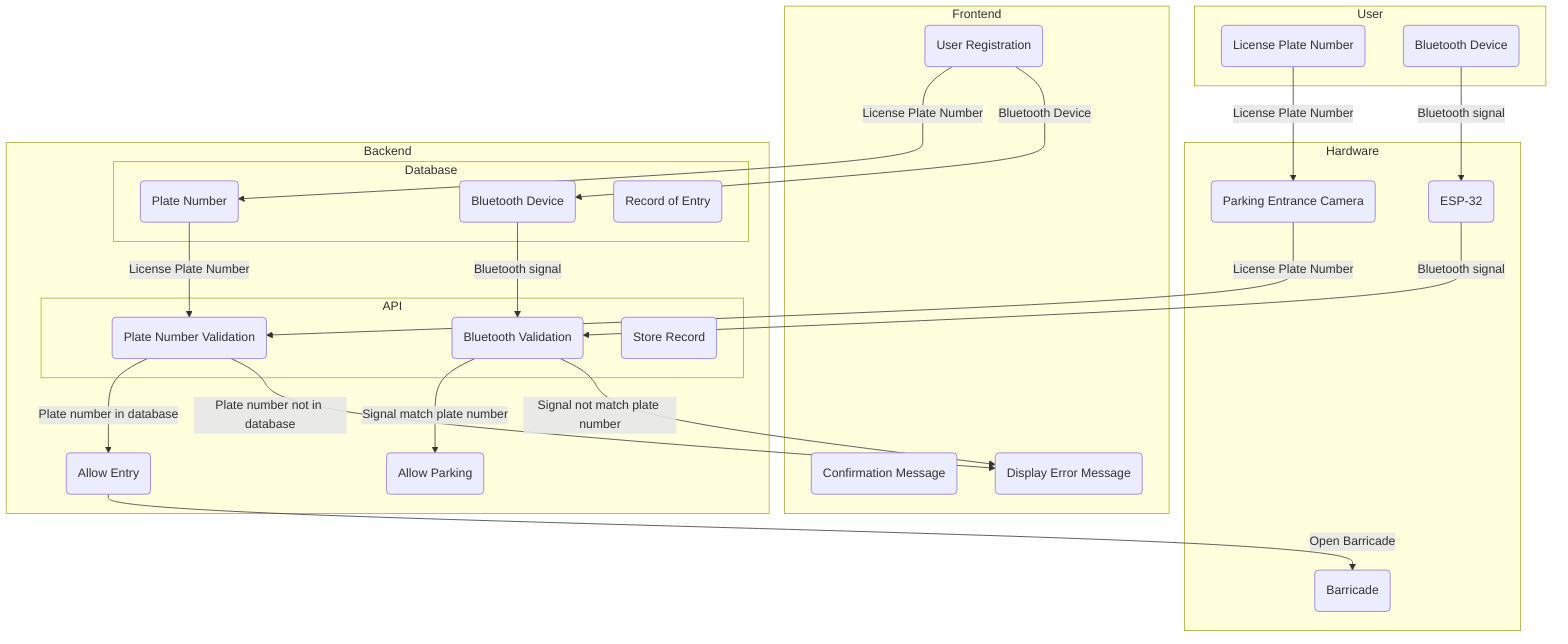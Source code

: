graph TD;
    subgraph Hardware
        A(Parking Entrance Camera)
        B(Barricade)
        C(ESP-32)
    end
    subgraph Frontend
        E(Confirmation Message)
        F(Display Error Message)
        D(User Registration)
    end
    subgraph Backend
        subgraph Database
            G(Plate Number)
            H(Bluetooth Device)
            I(Record of Entry)
        end
        subgraph API
            J(Plate Number Validation)
            K(Bluetooth Validation)
            L(Store Record)
        end
        M(Allow Parking)
        O(Allow Entry)
    end
    subgraph User
        Q(License Plate Number)
        R(Bluetooth Device)
    end

    D -->|License Plate Number| G
    D -->|Bluetooth Device| H
    Q -->|License Plate Number| A
    A -->|License Plate Number| J
    G -->|License Plate Number| J
    J -->|Plate number in database| O
    O -->|Open Barricade| B
    J -->|Plate number not in database| F
    R -->|Bluetooth signal| C
    C -->|Bluetooth signal| K
    H -->|Bluetooth signal| K
    K -->|Signal match plate number| M
    K -->|Signal not match plate number| F